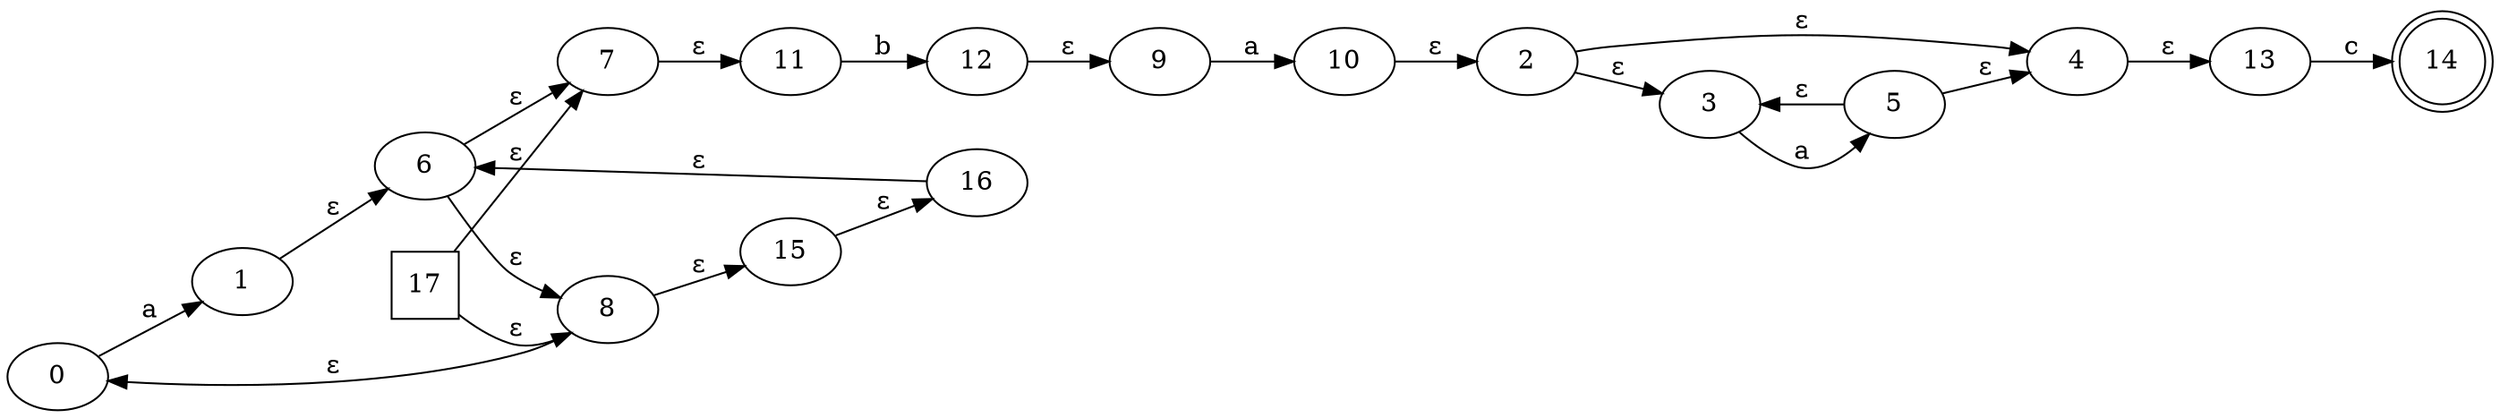 digraph G {
	rankdir=LR;
	0->1[ label=a ];
	2->3[ label=ɛ ];
	2->4[ label=ɛ ];
	3->5[ label=a ];
	6->7[ label=ɛ ];
	6->8[ label=ɛ ];
	9->10[ label=a ];
	11->12[ label=b ];
	13->14[ label=c ];
	15->16[ label=ɛ ];
	16->6[ label=ɛ ];
	1->6[ label=ɛ ];
	5->4[ label=ɛ ];
	5->3[ label=ɛ ];
	12->9[ label=ɛ ];
	8->0[ label=ɛ ];
	8->15[ label=ɛ ];
	17->8[ label=ɛ ];
	17->7[ label=ɛ ];
	10->2[ label=ɛ ];
	7->11[ label=ɛ ];
	4->13[ label=ɛ ];
	0;
	1;
	10;
	11;
	12;
	13;
	14 [ shape=doublecircle ];
	15;
	16;
	17 [ shape=square ];
	2;
	3;
	4;
	5;
	6;
	7;
	8;
	9;

}

